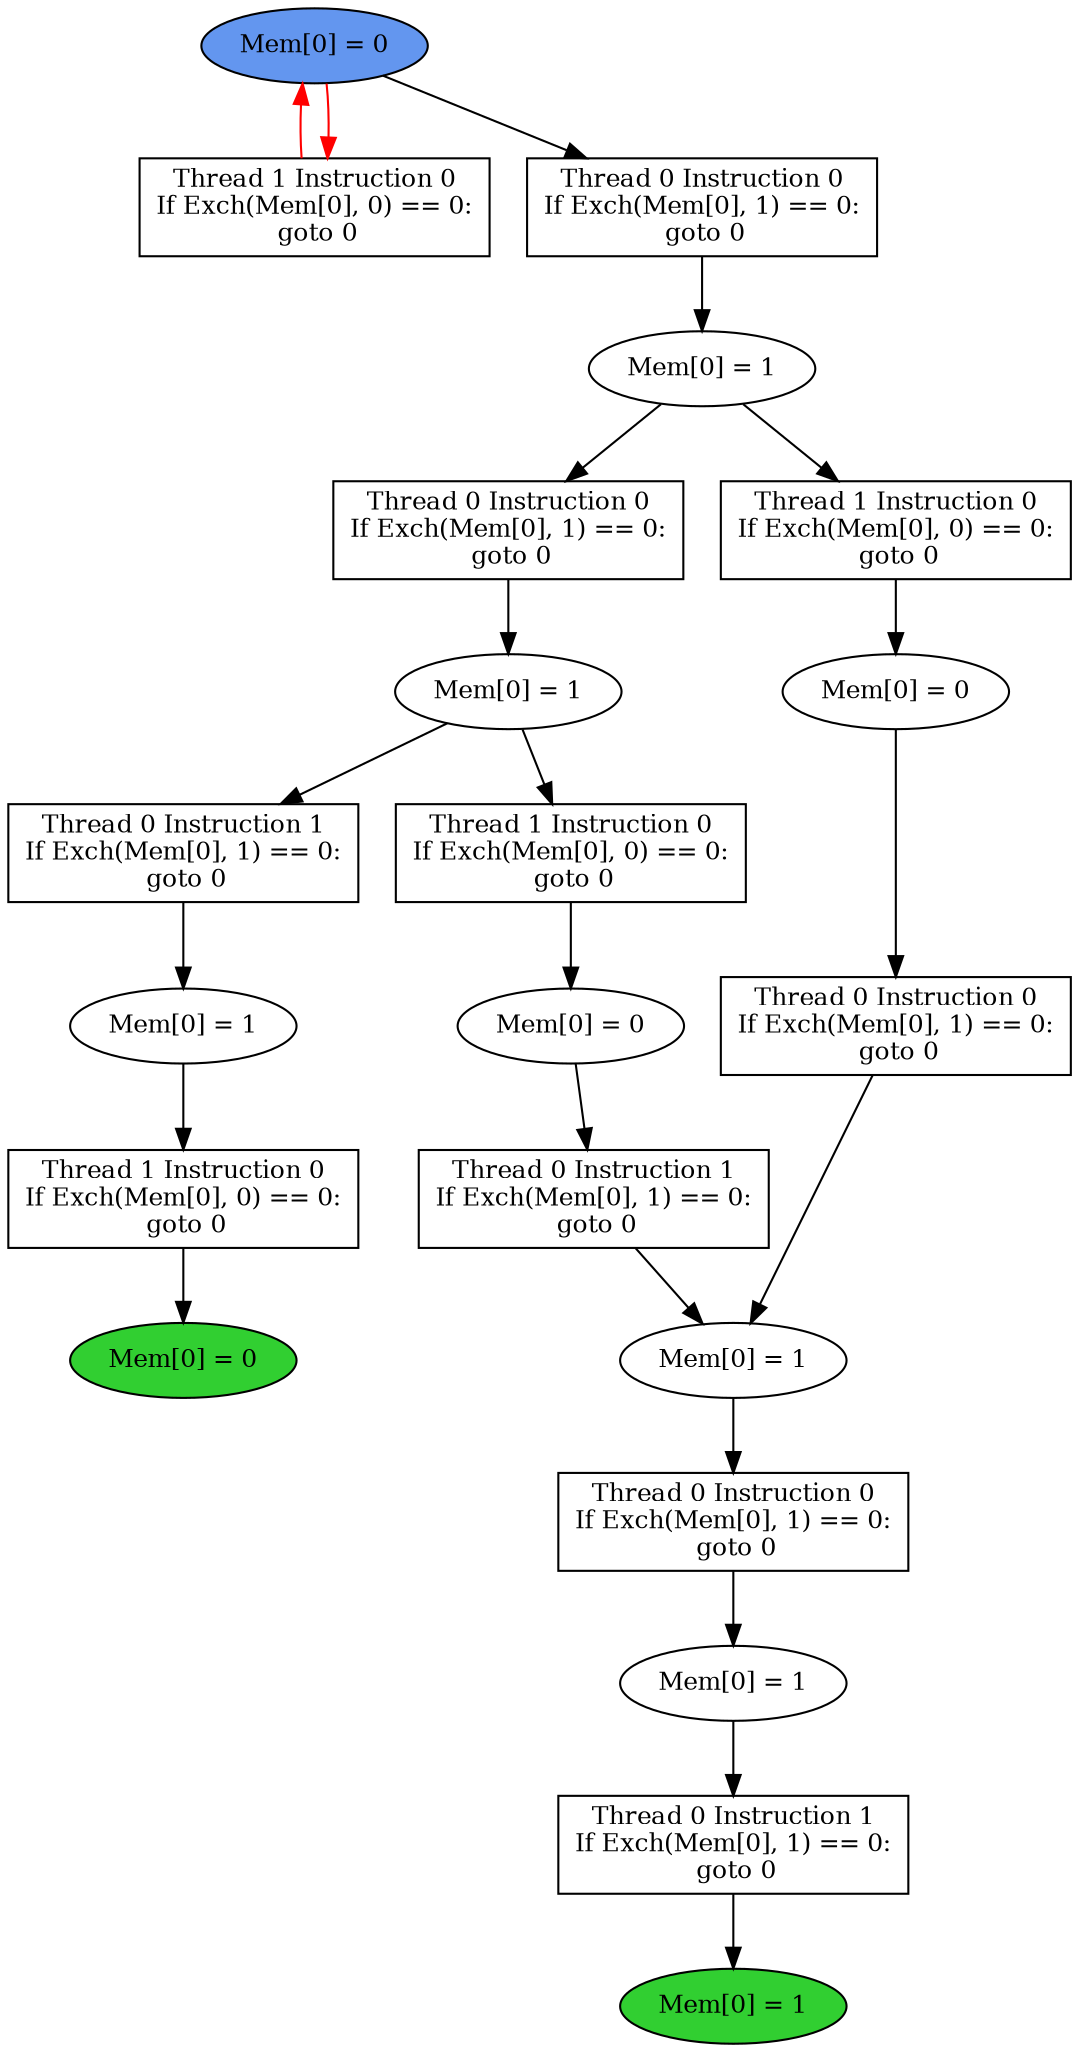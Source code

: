 digraph "graph" {
graph [fontsize=12]
node [fontsize=12]
edge [fontsize=12]
rankdir=TB;
"N15" -> "N14" [uuid = "<A0, S6>", color = "#000000", fontcolor = "#ffffff", style = "solid", label = "", dir = "forward", weight = "1"]
"N21" -> "N20" [uuid = "<A1, S5>", color = "#000000", fontcolor = "#ffffff", style = "solid", label = "", dir = "forward", weight = "1"]
"N31" -> "N28" [uuid = "<A2, START$0>", color = "#ff0000", fontcolor = "#ffffff", style = "solid", label = "", dir = "back", weight = "1"]
"N22" -> "N16" [uuid = "<A3, S4>", color = "#000000", fontcolor = "#ffffff", style = "solid", label = "", dir = "forward", weight = "1"]
"N26" -> "N25" [uuid = "<A4, S3>", color = "#000000", fontcolor = "#ffffff", style = "solid", label = "", dir = "forward", weight = "1"]
"N13" -> "N12" [uuid = "<A5, END1>", color = "#000000", fontcolor = "#ffffff", style = "solid", label = "", dir = "forward", weight = "1"]
"N17" -> "N16" [uuid = "<A6, S4>", color = "#000000", fontcolor = "#ffffff", style = "solid", label = "", dir = "forward", weight = "1"]
"N11" -> "N10" [uuid = "<A7, S2>", color = "#000000", fontcolor = "#ffffff", style = "solid", label = "", dir = "forward", weight = "1"]
"N9" -> "N8" [uuid = "<A8, END0>", color = "#000000", fontcolor = "#ffffff", style = "solid", label = "", dir = "forward", weight = "1"]
"N24" -> "N23" [uuid = "<A9, S1>", color = "#000000", fontcolor = "#ffffff", style = "solid", label = "", dir = "forward", weight = "1"]
"N19" -> "N18" [uuid = "<A10, S0>", color = "#000000", fontcolor = "#ffffff", style = "solid", label = "", dir = "forward", weight = "1"]
"N16" -> "N15" [uuid = "<A0, S4>", color = "#000000", fontcolor = "#ffffff", style = "solid", label = "", dir = "forward", weight = "1"]
"N25" -> "N21" [uuid = "<A1, S3>", color = "#000000", fontcolor = "#ffffff", style = "solid", label = "", dir = "forward", weight = "1"]
"N31" -> "N28" [uuid = "<A2, START$0>", color = "#ff0000", fontcolor = "#ffffff", style = "solid", label = "", dir = "forward", weight = "1"]
"N23" -> "N22" [uuid = "<A3, S1>", color = "#000000", fontcolor = "#ffffff", style = "solid", label = "", dir = "forward", weight = "1"]
"N31" -> "N26" [uuid = "<A4, START$0>", color = "#000000", fontcolor = "#ffffff", style = "solid", label = "", dir = "forward", weight = "1"]
"N14" -> "N13" [uuid = "<A5, S6>", color = "#000000", fontcolor = "#ffffff", style = "solid", label = "", dir = "forward", weight = "1"]
"N18" -> "N17" [uuid = "<A6, S0>", color = "#000000", fontcolor = "#ffffff", style = "solid", label = "", dir = "forward", weight = "1"]
"N20" -> "N11" [uuid = "<A7, S5>", color = "#000000", fontcolor = "#ffffff", style = "solid", label = "", dir = "forward", weight = "1"]
"N10" -> "N9" [uuid = "<A8, S2>", color = "#000000", fontcolor = "#ffffff", style = "solid", label = "", dir = "forward", weight = "1"]
"N25" -> "N24" [uuid = "<A9, S3>", color = "#000000", fontcolor = "#ffffff", style = "solid", label = "", dir = "forward", weight = "1"]
"N20" -> "N19" [uuid = "<A10, S5>", color = "#000000", fontcolor = "#ffffff", style = "solid", label = "", dir = "forward", weight = "1"]
"N8" [uuid="END0", label="Mem[0] = 0", fillcolor = "#31cf31", fontcolor = "#000000", shape = "ellipse", style = "filled, solid"]
"N9" [uuid="A8", label="Thread 1 Instruction 0
If Exch(Mem[0], 0) == 0:
 goto 0", fillcolor = "#ffffff", fontcolor = "#000000", shape = "box", style = "filled, solid"]
"N10" [uuid="S2", label="Mem[0] = 1", fillcolor = "#ffffff", fontcolor = "#000000", shape = "ellipse", style = "filled, solid"]
"N11" [uuid="A7", label="Thread 0 Instruction 1
If Exch(Mem[0], 1) == 0:
 goto 0", fillcolor = "#ffffff", fontcolor = "#000000", shape = "box", style = "filled, solid"]
"N12" [uuid="END1", label="Mem[0] = 1", fillcolor = "#31cf31", fontcolor = "#000000", shape = "ellipse", style = "filled, solid"]
"N13" [uuid="A5", label="Thread 0 Instruction 1
If Exch(Mem[0], 1) == 0:
 goto 0", fillcolor = "#ffffff", fontcolor = "#000000", shape = "box", style = "filled, solid"]
"N14" [uuid="S6", label="Mem[0] = 1", fillcolor = "#ffffff", fontcolor = "#000000", shape = "ellipse", style = "filled, solid"]
"N15" [uuid="A0", label="Thread 0 Instruction 0
If Exch(Mem[0], 1) == 0:
 goto 0", fillcolor = "#ffffff", fontcolor = "#000000", shape = "box", style = "filled, solid"]
"N16" [uuid="S4", label="Mem[0] = 1", fillcolor = "#ffffff", fontcolor = "#000000", shape = "ellipse", style = "filled, solid"]
"N17" [uuid="A6", label="Thread 0 Instruction 1
If Exch(Mem[0], 1) == 0:
 goto 0", fillcolor = "#ffffff", fontcolor = "#000000", shape = "box", style = "filled, solid"]
"N18" [uuid="S0", label="Mem[0] = 0", fillcolor = "#ffffff", fontcolor = "#000000", shape = "ellipse", style = "filled, solid"]
"N19" [uuid="A10", label="Thread 1 Instruction 0
If Exch(Mem[0], 0) == 0:
 goto 0", fillcolor = "#ffffff", fontcolor = "#000000", shape = "box", style = "filled, solid"]
"N20" [uuid="S5", label="Mem[0] = 1", fillcolor = "#ffffff", fontcolor = "#000000", shape = "ellipse", style = "filled, solid"]
"N21" [uuid="A1", label="Thread 0 Instruction 0
If Exch(Mem[0], 1) == 0:
 goto 0", fillcolor = "#ffffff", fontcolor = "#000000", shape = "box", style = "filled, solid"]
"N22" [uuid="A3", label="Thread 0 Instruction 0
If Exch(Mem[0], 1) == 0:
 goto 0", fillcolor = "#ffffff", fontcolor = "#000000", shape = "box", style = "filled, solid"]
"N23" [uuid="S1", label="Mem[0] = 0", fillcolor = "#ffffff", fontcolor = "#000000", shape = "ellipse", style = "filled, solid"]
"N24" [uuid="A9", label="Thread 1 Instruction 0
If Exch(Mem[0], 0) == 0:
 goto 0", fillcolor = "#ffffff", fontcolor = "#000000", shape = "box", style = "filled, solid"]
"N25" [uuid="S3", label="Mem[0] = 1", fillcolor = "#ffffff", fontcolor = "#000000", shape = "ellipse", style = "filled, solid"]
"N26" [uuid="A4", label="Thread 0 Instruction 0
If Exch(Mem[0], 1) == 0:
 goto 0", fillcolor = "#ffffff", fontcolor = "#000000", shape = "box", style = "filled, solid"]
"N28" [uuid="A2", label="Thread 1 Instruction 0
If Exch(Mem[0], 0) == 0:
 goto 0", fillcolor = "#ffffff", fontcolor = "#000000", shape = "box", style = "filled, solid"]
"N31" [uuid="START$0", label="Mem[0] = 0", fillcolor = "#6396ef", fontcolor = "#000000", shape = "ellipse", style = "filled, solid"]
}